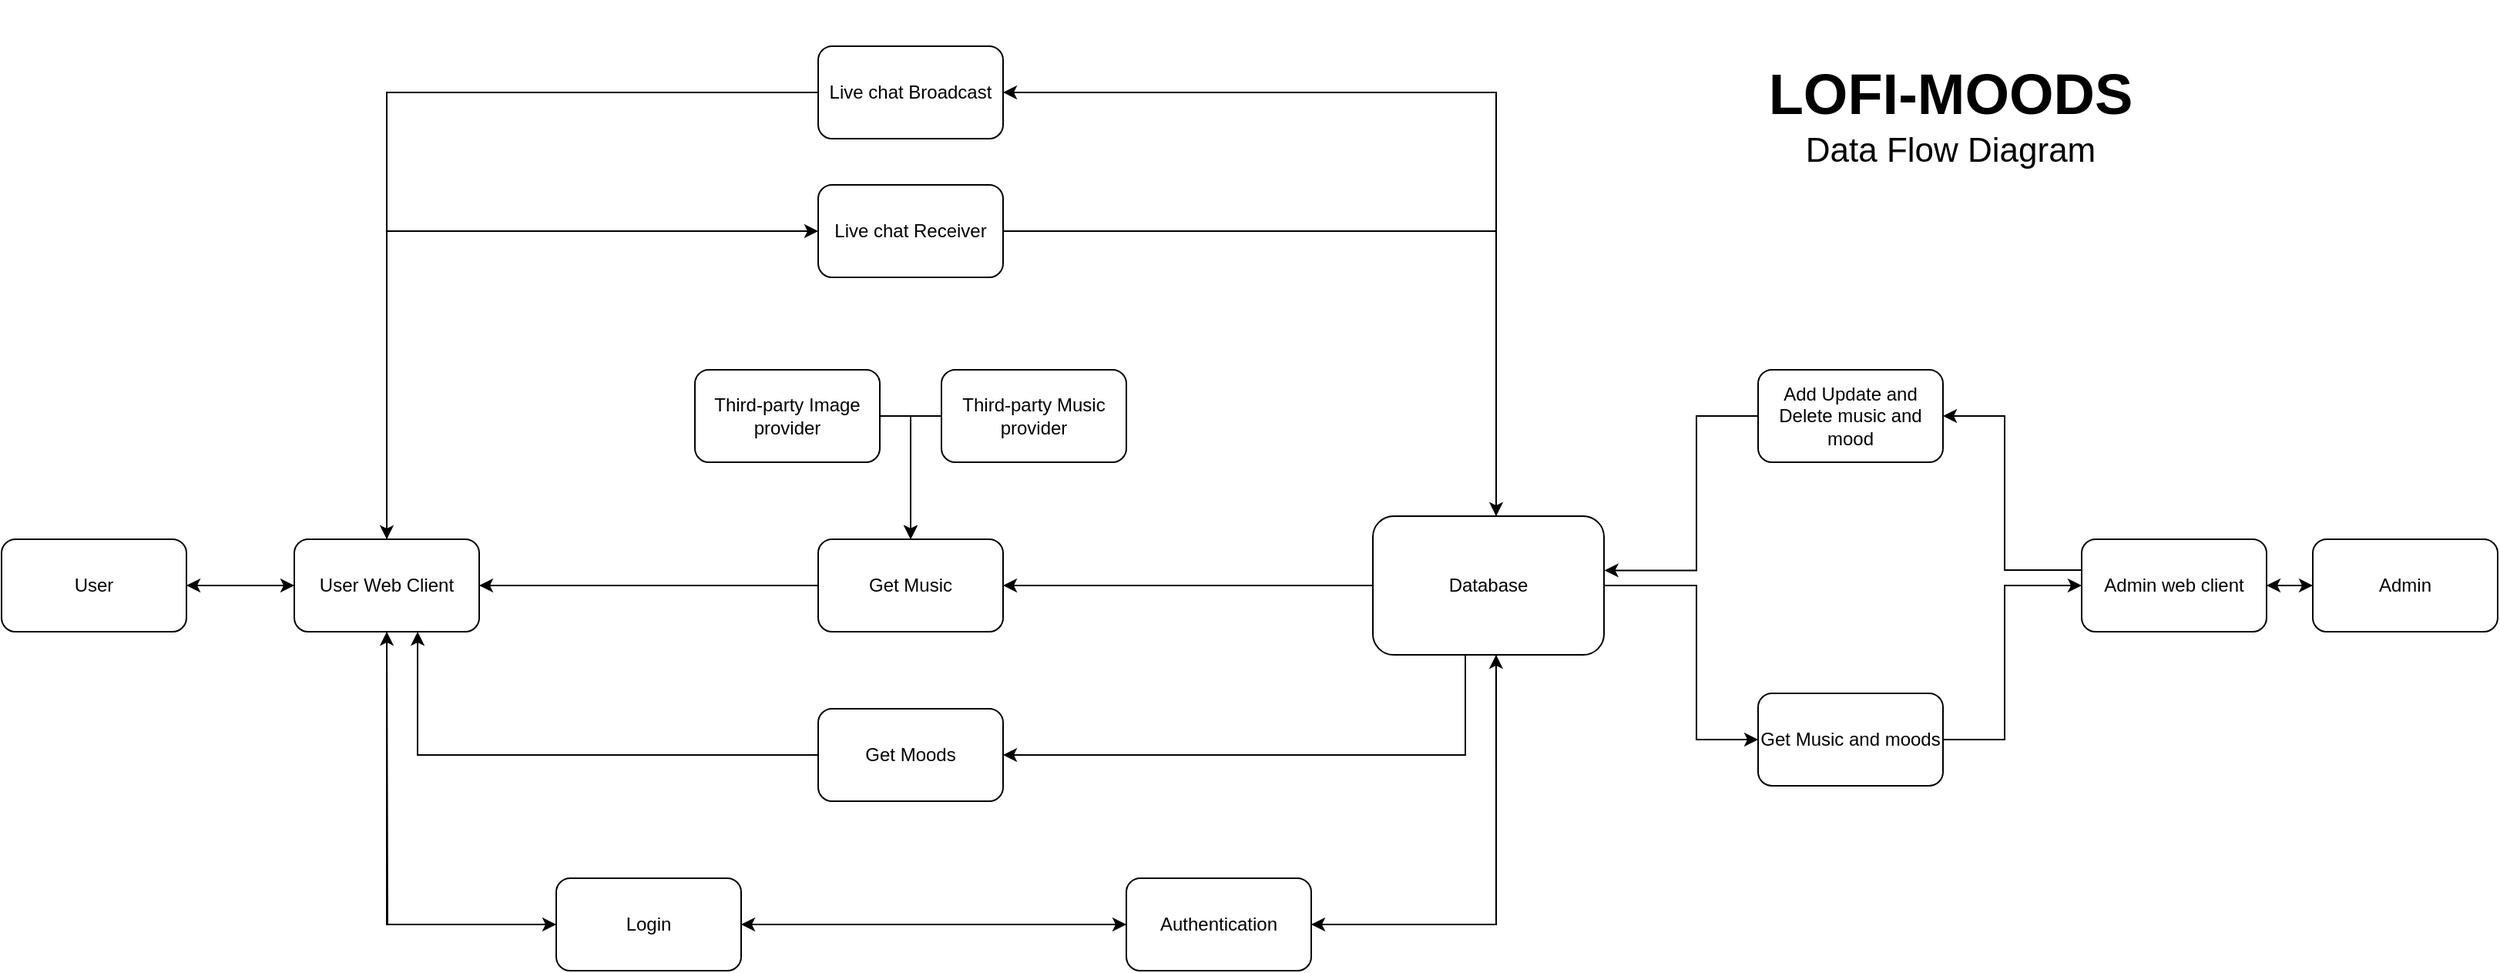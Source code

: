<mxfile version="16.4.5" type="github">
  <diagram name="Page-1" id="b520641d-4fe3-3701-9064-5fc419738815">
    <mxGraphModel dx="2031" dy="2284" grid="1" gridSize="10" guides="1" tooltips="1" connect="1" arrows="1" fold="1" page="1" pageScale="1" pageWidth="400" pageHeight="200" background="#ffffff" math="0" shadow="0">
      <root>
        <mxCell id="0" />
        <mxCell id="1" parent="0" />
        <mxCell id="N7yXpvZXhcVjexeJMbh7-10" style="edgeStyle=orthogonalEdgeStyle;rounded=0;orthogonalLoop=1;jettySize=auto;html=1;entryX=0;entryY=0.5;entryDx=0;entryDy=0;" parent="1" source="N7yXpvZXhcVjexeJMbh7-5" target="N7yXpvZXhcVjexeJMbh7-9" edge="1">
          <mxGeometry relative="1" as="geometry">
            <mxPoint x="220" y="-810" as="targetPoint" />
          </mxGeometry>
        </mxCell>
        <mxCell id="N7yXpvZXhcVjexeJMbh7-5" value="User" style="rounded=1;whiteSpace=wrap;html=1;" parent="1" vertex="1">
          <mxGeometry x="80" y="-780" width="120" height="60" as="geometry" />
        </mxCell>
        <mxCell id="N7yXpvZXhcVjexeJMbh7-29" style="edgeStyle=orthogonalEdgeStyle;rounded=0;orthogonalLoop=1;jettySize=auto;html=1;entryX=0;entryY=0.5;entryDx=0;entryDy=0;" parent="1" source="N7yXpvZXhcVjexeJMbh7-9" target="N7yXpvZXhcVjexeJMbh7-26" edge="1">
          <mxGeometry relative="1" as="geometry">
            <Array as="points">
              <mxPoint x="330" y="-530" />
            </Array>
          </mxGeometry>
        </mxCell>
        <mxCell id="qlI09pymciYNt9oFtkRG-1" style="edgeStyle=orthogonalEdgeStyle;rounded=0;orthogonalLoop=1;jettySize=auto;html=1;" edge="1" parent="1" source="N7yXpvZXhcVjexeJMbh7-9">
          <mxGeometry relative="1" as="geometry">
            <mxPoint x="700" y="-750" as="targetPoint" />
          </mxGeometry>
        </mxCell>
        <mxCell id="qlI09pymciYNt9oFtkRG-16" style="edgeStyle=orthogonalEdgeStyle;rounded=0;orthogonalLoop=1;jettySize=auto;html=1;entryX=0;entryY=0.5;entryDx=0;entryDy=0;" edge="1" parent="1" source="N7yXpvZXhcVjexeJMbh7-9" target="qlI09pymciYNt9oFtkRG-15">
          <mxGeometry relative="1" as="geometry">
            <Array as="points">
              <mxPoint x="330" y="-980" />
            </Array>
          </mxGeometry>
        </mxCell>
        <mxCell id="qlI09pymciYNt9oFtkRG-46" style="edgeStyle=orthogonalEdgeStyle;rounded=0;orthogonalLoop=1;jettySize=auto;html=1;" edge="1" parent="1" source="N7yXpvZXhcVjexeJMbh7-9" target="N7yXpvZXhcVjexeJMbh7-5">
          <mxGeometry relative="1" as="geometry" />
        </mxCell>
        <mxCell id="N7yXpvZXhcVjexeJMbh7-9" value="User Web Client" style="rounded=1;whiteSpace=wrap;html=1;" parent="1" vertex="1">
          <mxGeometry x="270" y="-780" width="120" height="60" as="geometry" />
        </mxCell>
        <mxCell id="N7yXpvZXhcVjexeJMbh7-30" style="edgeStyle=orthogonalEdgeStyle;rounded=0;orthogonalLoop=1;jettySize=auto;html=1;entryX=0;entryY=0.5;entryDx=0;entryDy=0;" parent="1" source="N7yXpvZXhcVjexeJMbh7-26" target="N7yXpvZXhcVjexeJMbh7-28" edge="1">
          <mxGeometry relative="1" as="geometry" />
        </mxCell>
        <mxCell id="N7yXpvZXhcVjexeJMbh7-34" style="edgeStyle=orthogonalEdgeStyle;rounded=0;orthogonalLoop=1;jettySize=auto;html=1;" parent="1" source="N7yXpvZXhcVjexeJMbh7-26" edge="1">
          <mxGeometry relative="1" as="geometry">
            <mxPoint x="330" y="-720" as="targetPoint" />
          </mxGeometry>
        </mxCell>
        <mxCell id="N7yXpvZXhcVjexeJMbh7-26" value="Login" style="rounded=1;whiteSpace=wrap;html=1;" parent="1" vertex="1">
          <mxGeometry x="440" y="-560" width="120" height="60" as="geometry" />
        </mxCell>
        <mxCell id="N7yXpvZXhcVjexeJMbh7-32" style="edgeStyle=orthogonalEdgeStyle;rounded=0;orthogonalLoop=1;jettySize=auto;html=1;entryX=1;entryY=0.5;entryDx=0;entryDy=0;" parent="1" source="N7yXpvZXhcVjexeJMbh7-27" target="N7yXpvZXhcVjexeJMbh7-28" edge="1">
          <mxGeometry relative="1" as="geometry">
            <Array as="points">
              <mxPoint x="1050" y="-530" />
            </Array>
          </mxGeometry>
        </mxCell>
        <mxCell id="qlI09pymciYNt9oFtkRG-4" style="edgeStyle=orthogonalEdgeStyle;rounded=0;orthogonalLoop=1;jettySize=auto;html=1;entryX=1;entryY=0.5;entryDx=0;entryDy=0;" edge="1" parent="1" source="N7yXpvZXhcVjexeJMbh7-27" target="qlI09pymciYNt9oFtkRG-2">
          <mxGeometry relative="1" as="geometry" />
        </mxCell>
        <mxCell id="qlI09pymciYNt9oFtkRG-20" style="edgeStyle=orthogonalEdgeStyle;rounded=0;orthogonalLoop=1;jettySize=auto;html=1;entryX=1;entryY=0.5;entryDx=0;entryDy=0;" edge="1" parent="1" source="N7yXpvZXhcVjexeJMbh7-27" target="qlI09pymciYNt9oFtkRG-19">
          <mxGeometry relative="1" as="geometry">
            <Array as="points">
              <mxPoint x="1050" y="-1070" />
            </Array>
          </mxGeometry>
        </mxCell>
        <mxCell id="qlI09pymciYNt9oFtkRG-37" style="edgeStyle=orthogonalEdgeStyle;rounded=0;orthogonalLoop=1;jettySize=auto;html=1;entryX=0;entryY=0.5;entryDx=0;entryDy=0;" edge="1" parent="1" source="N7yXpvZXhcVjexeJMbh7-27" target="qlI09pymciYNt9oFtkRG-34">
          <mxGeometry relative="1" as="geometry">
            <Array as="points">
              <mxPoint x="1180" y="-750" />
              <mxPoint x="1180" y="-650" />
            </Array>
          </mxGeometry>
        </mxCell>
        <mxCell id="qlI09pymciYNt9oFtkRG-40" style="edgeStyle=orthogonalEdgeStyle;rounded=0;orthogonalLoop=1;jettySize=auto;html=1;entryX=1;entryY=0.5;entryDx=0;entryDy=0;" edge="1" parent="1" source="N7yXpvZXhcVjexeJMbh7-27" target="N7yXpvZXhcVjexeJMbh7-36">
          <mxGeometry relative="1" as="geometry">
            <Array as="points">
              <mxPoint x="1030" y="-640" />
            </Array>
          </mxGeometry>
        </mxCell>
        <mxCell id="N7yXpvZXhcVjexeJMbh7-27" value="Database" style="rounded=1;whiteSpace=wrap;html=1;" parent="1" vertex="1">
          <mxGeometry x="970" y="-795" width="150" height="90" as="geometry" />
        </mxCell>
        <mxCell id="N7yXpvZXhcVjexeJMbh7-31" style="edgeStyle=orthogonalEdgeStyle;rounded=0;orthogonalLoop=1;jettySize=auto;html=1;entryX=0.533;entryY=1;entryDx=0;entryDy=0;entryPerimeter=0;" parent="1" source="N7yXpvZXhcVjexeJMbh7-28" target="N7yXpvZXhcVjexeJMbh7-27" edge="1">
          <mxGeometry relative="1" as="geometry">
            <mxPoint x="1050" y="-670" as="targetPoint" />
            <Array as="points">
              <mxPoint x="1050" y="-530" />
            </Array>
          </mxGeometry>
        </mxCell>
        <mxCell id="N7yXpvZXhcVjexeJMbh7-33" style="edgeStyle=orthogonalEdgeStyle;rounded=0;orthogonalLoop=1;jettySize=auto;html=1;" parent="1" source="N7yXpvZXhcVjexeJMbh7-28" edge="1">
          <mxGeometry relative="1" as="geometry">
            <mxPoint x="560" y="-530" as="targetPoint" />
          </mxGeometry>
        </mxCell>
        <mxCell id="N7yXpvZXhcVjexeJMbh7-28" value="Authentication" style="rounded=1;whiteSpace=wrap;html=1;" parent="1" vertex="1">
          <mxGeometry x="810" y="-560" width="120" height="60" as="geometry" />
        </mxCell>
        <mxCell id="qlI09pymciYNt9oFtkRG-39" style="edgeStyle=orthogonalEdgeStyle;rounded=0;orthogonalLoop=1;jettySize=auto;html=1;entryX=0.5;entryY=0;entryDx=0;entryDy=0;" edge="1" parent="1" source="N7yXpvZXhcVjexeJMbh7-35" target="qlI09pymciYNt9oFtkRG-2">
          <mxGeometry relative="1" as="geometry">
            <Array as="points">
              <mxPoint x="670" y="-860" />
            </Array>
          </mxGeometry>
        </mxCell>
        <mxCell id="N7yXpvZXhcVjexeJMbh7-35" value="Third-party Image provider" style="rounded=1;whiteSpace=wrap;html=1;" parent="1" vertex="1">
          <mxGeometry x="530" y="-890" width="120" height="60" as="geometry" />
        </mxCell>
        <mxCell id="qlI09pymciYNt9oFtkRG-41" style="edgeStyle=orthogonalEdgeStyle;rounded=0;orthogonalLoop=1;jettySize=auto;html=1;entryX=0.667;entryY=1;entryDx=0;entryDy=0;entryPerimeter=0;" edge="1" parent="1" source="N7yXpvZXhcVjexeJMbh7-36" target="N7yXpvZXhcVjexeJMbh7-9">
          <mxGeometry relative="1" as="geometry">
            <mxPoint x="330" y="-710" as="targetPoint" />
          </mxGeometry>
        </mxCell>
        <mxCell id="N7yXpvZXhcVjexeJMbh7-36" value="Get Moods" style="rounded=1;whiteSpace=wrap;html=1;" parent="1" vertex="1">
          <mxGeometry x="610" y="-670" width="120" height="60" as="geometry" />
        </mxCell>
        <mxCell id="qlI09pymciYNt9oFtkRG-23" style="edgeStyle=orthogonalEdgeStyle;rounded=0;orthogonalLoop=1;jettySize=auto;html=1;entryX=0.5;entryY=0;entryDx=0;entryDy=0;" edge="1" parent="1" source="N7yXpvZXhcVjexeJMbh7-41" target="qlI09pymciYNt9oFtkRG-2">
          <mxGeometry relative="1" as="geometry">
            <Array as="points">
              <mxPoint x="670" y="-860" />
            </Array>
          </mxGeometry>
        </mxCell>
        <mxCell id="N7yXpvZXhcVjexeJMbh7-41" value="Third-party Music provider" style="rounded=1;whiteSpace=wrap;html=1;" parent="1" vertex="1">
          <mxGeometry x="690" y="-890" width="120" height="60" as="geometry" />
        </mxCell>
        <mxCell id="qlI09pymciYNt9oFtkRG-9" style="edgeStyle=orthogonalEdgeStyle;rounded=0;orthogonalLoop=1;jettySize=auto;html=1;" edge="1" parent="1" source="qlI09pymciYNt9oFtkRG-2">
          <mxGeometry relative="1" as="geometry">
            <mxPoint x="390" y="-750" as="targetPoint" />
          </mxGeometry>
        </mxCell>
        <mxCell id="qlI09pymciYNt9oFtkRG-2" value="Get Music" style="rounded=1;whiteSpace=wrap;html=1;" vertex="1" parent="1">
          <mxGeometry x="610" y="-780" width="120" height="60" as="geometry" />
        </mxCell>
        <mxCell id="qlI09pymciYNt9oFtkRG-17" style="edgeStyle=orthogonalEdgeStyle;rounded=0;orthogonalLoop=1;jettySize=auto;html=1;" edge="1" parent="1" source="qlI09pymciYNt9oFtkRG-15">
          <mxGeometry relative="1" as="geometry">
            <mxPoint x="1050" y="-795" as="targetPoint" />
            <Array as="points">
              <mxPoint x="1050" y="-980" />
              <mxPoint x="1050" y="-795" />
            </Array>
          </mxGeometry>
        </mxCell>
        <mxCell id="qlI09pymciYNt9oFtkRG-15" value="Live chat Receiver" style="rounded=1;whiteSpace=wrap;html=1;" vertex="1" parent="1">
          <mxGeometry x="610" y="-1010" width="120" height="60" as="geometry" />
        </mxCell>
        <mxCell id="qlI09pymciYNt9oFtkRG-21" style="edgeStyle=orthogonalEdgeStyle;rounded=0;orthogonalLoop=1;jettySize=auto;html=1;entryX=0.5;entryY=0;entryDx=0;entryDy=0;" edge="1" parent="1" source="qlI09pymciYNt9oFtkRG-19" target="N7yXpvZXhcVjexeJMbh7-9">
          <mxGeometry relative="1" as="geometry" />
        </mxCell>
        <mxCell id="qlI09pymciYNt9oFtkRG-19" value="Live chat Broadcast" style="rounded=1;whiteSpace=wrap;html=1;" vertex="1" parent="1">
          <mxGeometry x="610" y="-1100" width="120" height="60" as="geometry" />
        </mxCell>
        <mxCell id="qlI09pymciYNt9oFtkRG-26" style="edgeStyle=orthogonalEdgeStyle;rounded=0;orthogonalLoop=1;jettySize=auto;html=1;entryX=1;entryY=0.5;entryDx=0;entryDy=0;" edge="1" parent="1" source="qlI09pymciYNt9oFtkRG-24" target="qlI09pymciYNt9oFtkRG-25">
          <mxGeometry relative="1" as="geometry">
            <Array as="points">
              <mxPoint x="1380" y="-760" />
              <mxPoint x="1380" y="-860" />
            </Array>
          </mxGeometry>
        </mxCell>
        <mxCell id="qlI09pymciYNt9oFtkRG-49" style="edgeStyle=orthogonalEdgeStyle;rounded=0;orthogonalLoop=1;jettySize=auto;html=1;fontSize=37;" edge="1" parent="1" source="qlI09pymciYNt9oFtkRG-24">
          <mxGeometry relative="1" as="geometry">
            <mxPoint x="1580" y="-750" as="targetPoint" />
          </mxGeometry>
        </mxCell>
        <mxCell id="qlI09pymciYNt9oFtkRG-24" value="Admin web client" style="rounded=1;whiteSpace=wrap;html=1;" vertex="1" parent="1">
          <mxGeometry x="1430" y="-780" width="120" height="60" as="geometry" />
        </mxCell>
        <mxCell id="qlI09pymciYNt9oFtkRG-42" value="" style="edgeStyle=orthogonalEdgeStyle;rounded=0;orthogonalLoop=1;jettySize=auto;html=1;entryX=1.002;entryY=0.391;entryDx=0;entryDy=0;entryPerimeter=0;" edge="1" parent="1" source="qlI09pymciYNt9oFtkRG-25" target="N7yXpvZXhcVjexeJMbh7-27">
          <mxGeometry relative="1" as="geometry">
            <mxPoint x="1140" y="-760" as="targetPoint" />
            <Array as="points">
              <mxPoint x="1180" y="-860" />
              <mxPoint x="1180" y="-760" />
            </Array>
          </mxGeometry>
        </mxCell>
        <mxCell id="qlI09pymciYNt9oFtkRG-25" value="Add Update and Delete music and mood" style="rounded=1;whiteSpace=wrap;html=1;" vertex="1" parent="1">
          <mxGeometry x="1220" y="-890" width="120" height="60" as="geometry" />
        </mxCell>
        <mxCell id="qlI09pymciYNt9oFtkRG-38" style="edgeStyle=orthogonalEdgeStyle;rounded=0;orthogonalLoop=1;jettySize=auto;html=1;" edge="1" parent="1" source="qlI09pymciYNt9oFtkRG-34">
          <mxGeometry relative="1" as="geometry">
            <mxPoint x="1430" y="-750" as="targetPoint" />
            <Array as="points">
              <mxPoint x="1380" y="-650" />
              <mxPoint x="1380" y="-750" />
            </Array>
          </mxGeometry>
        </mxCell>
        <mxCell id="qlI09pymciYNt9oFtkRG-34" value="Get Music and moods" style="rounded=1;whiteSpace=wrap;html=1;" vertex="1" parent="1">
          <mxGeometry x="1220" y="-680" width="120" height="60" as="geometry" />
        </mxCell>
        <mxCell id="qlI09pymciYNt9oFtkRG-48" style="edgeStyle=orthogonalEdgeStyle;rounded=0;orthogonalLoop=1;jettySize=auto;html=1;entryX=1;entryY=0.5;entryDx=0;entryDy=0;fontSize=37;" edge="1" parent="1" source="qlI09pymciYNt9oFtkRG-43" target="qlI09pymciYNt9oFtkRG-24">
          <mxGeometry relative="1" as="geometry" />
        </mxCell>
        <mxCell id="qlI09pymciYNt9oFtkRG-43" value="Admin" style="rounded=1;whiteSpace=wrap;html=1;" vertex="1" parent="1">
          <mxGeometry x="1580" y="-780" width="120" height="60" as="geometry" />
        </mxCell>
        <mxCell id="qlI09pymciYNt9oFtkRG-47" value="&lt;font size=&quot;1&quot;&gt;&lt;b style=&quot;font-size: 37px&quot;&gt;LOFI-MOODS&lt;/b&gt;&lt;/font&gt;&lt;br&gt;&lt;font style=&quot;font-size: 22px&quot;&gt;Data Flow Diagram&lt;/font&gt;" style="text;html=1;strokeColor=none;fillColor=none;align=center;verticalAlign=middle;whiteSpace=wrap;rounded=0;" vertex="1" parent="1">
          <mxGeometry x="1200" y="-1130" width="290" height="150" as="geometry" />
        </mxCell>
      </root>
    </mxGraphModel>
  </diagram>
</mxfile>
